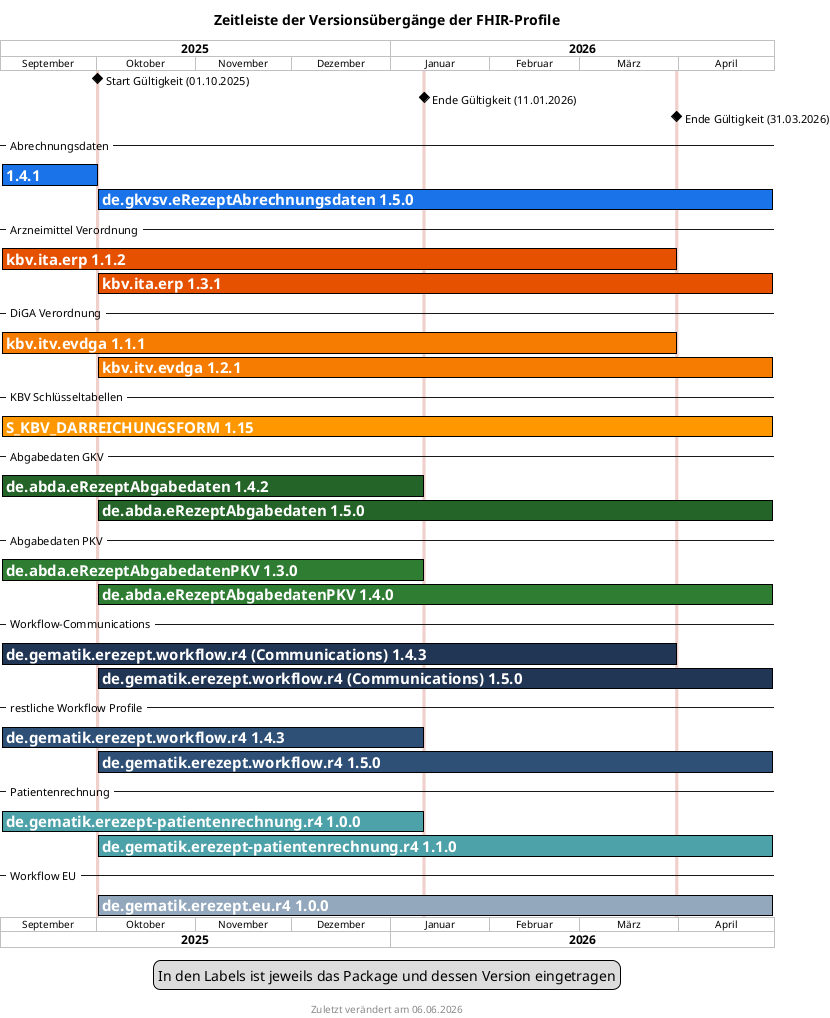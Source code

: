 @startgantt fhir_version_timeline
language de
' Define color variables
!define gkvcolor #1a73e8
!define kbvcolor #e65100
!define kbvcolor_diga #f57c00
!define kbvcolor_st #ff9800
!define davcolor_gkv #256428
!define davcolor_pkv #2e7d32
!define gematikcolor #2E5077
!define gematikcolor_com #213555
!define gematikcolor_2 #4DA1A9
!define gematikcolor_3 #93a8bc
!define gematikcolor_backup #95190C
!define datelinecolor #EFD0CA
 
<style>
ganttDiagram {
   task {
      BackGroundColor GreenYellow
      LineColor Green
      FontColor white
      FontSize 15
      FontStyle bold
   }
}
</style>
title Zeitleiste der Versionsübergänge der FHIR-Profile
footer Zuletzt verändert am %date("dd.MM.yyyy")
 
projectscale monthly zoom 3
Project starts 2025-09-01
 
2025-10-01 is colored datelinecolor 
2026-01-11 is colored datelinecolor 
2026-03-31 is colored datelinecolor
 
[Start Gültigkeit (01.10.2025)] happens on 2025-10-01
[Ende Gültigkeit (11.01.2026)] happens on 2026-01-11
[Ende Gültigkeit (31.03.2026)] happens on 2026-03-31
 
-- Abrechnungsdaten --
[1.4.1] starts 2025-09-01 and ends 2025-10-01
[1.4.1] is colored in gkvcolor/black
[de.gkvsv.eRezeptAbrechnungsdaten 1.5.0] starts 2025-10-01 and ends 2026-04-30
[de.gkvsv.eRezeptAbrechnungsdaten 1.5.0] is colored in gkvcolor/black
 
-- Arzneimittel Verordnung --
 
[kbv.ita.erp 1.1.2] starts 2025-09-01 and ends 2026-03-31
[kbv.ita.erp 1.1.2] is colored in kbvcolor/black 
[kbv.ita.erp 1.3.1] starts 2025-10-01 and ends 2026-04-30
[kbv.ita.erp 1.3.1] is colored in kbvcolor/black
 
-- DiGA Verordnung --
 
[kbv.itv.evdga 1.1.1] starts 2025-09-01 and ends 2026-03-31
[kbv.itv.evdga 1.1.1] is colored in kbvcolor_diga/black 
[kbv.itv.evdga 1.2.1] starts 2025-10-01 and ends 2026-04-30
[kbv.itv.evdga 1.2.1] is colored in kbvcolor_diga/black
 
-- KBV Schlüsseltabellen --
[S_KBV_DARREICHUNGSFORM 1.15] starts 2025-09-01 and ends 2026-04-30
[S_KBV_DARREICHUNGSFORM 1.15] is colored in kbvcolor_st/black
 
-- Abgabedaten GKV --
[de.abda.eRezeptAbgabedaten 1.4.2] starts 2025-09-01 and ends 2026-01-11
[de.abda.eRezeptAbgabedaten 1.4.2] is colored in davcolor_gkv/black
[de.abda.eRezeptAbgabedaten 1.5.0] starts 2025-10-01 and ends 2026-04-30
[de.abda.eRezeptAbgabedaten 1.5.0] is colored in davcolor_gkv/black
 
-- Abgabedaten PKV --
[de.abda.eRezeptAbgabedatenPKV 1.3.0] starts 2025-09-01 and ends 2026-01-11
[de.abda.eRezeptAbgabedatenPKV 1.3.0] is colored in davcolor_pkv/black 
[de.abda.eRezeptAbgabedatenPKV 1.4.0] starts 2025-10-01 and ends 2026-04-30
[de.abda.eRezeptAbgabedatenPKV 1.4.0] is colored in davcolor_pkv/black
 
-- Workflow-Communications --
 
[de.gematik.erezept.workflow.r4 (Communications) 1.4.3] starts 2025-09-01 and ends 2026-03-31
' [de.gematik.erezept.workflow.r4 (Communications) 1.4.3] is 0% complete
[de.gematik.erezept.workflow.r4 (Communications) 1.4.3] is colored in gematikcolor_com/black
[de.gematik.erezept.workflow.r4 (Communications) 1.5.0] starts 2025-10-01 and ends 2026-04-30
[de.gematik.erezept.workflow.r4 (Communications) 1.5.0] is colored in gematikcolor_com/black
 
-- restliche Workflow Profile --
[de.gematik.erezept.workflow.r4 1.4.3] starts 2025-09-01 and ends 2026-01-11
[de.gematik.erezept.workflow.r4 1.4.3] is colored in gematikcolor/black
[de.gematik.erezept.workflow.r4 1.5.0] starts 2025-10-01 and ends 2026-04-30
[de.gematik.erezept.workflow.r4 1.5.0] is colored in gematikcolor/black
 
-- Patientenrechnung --
[de.gematik.erezept-patientenrechnung.r4 1.0.0] starts 2025-09-01 and ends 2026-01-11
[de.gematik.erezept-patientenrechnung.r4 1.0.0] is colored in gematikcolor_2/black
[de.gematik.erezept-patientenrechnung.r4 1.1.0] starts 2025-10-01 and ends 2026-04-30
[de.gematik.erezept-patientenrechnung.r4 1.1.0] is colored in gematikcolor_2/black

-- Workflow EU --
[de.gematik.erezept.eu.r4 1.0.0] starts 2025-10-01 and ends 2026-04-30
[de.gematik.erezept.eu.r4 1.0.0] is colored in gematikcolor_3/black
 
legend
In den Labels ist jeweils das Package und dessen Version eingetragen
end legend
 
@endgantt